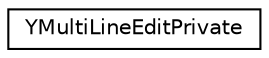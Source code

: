 digraph "Graphical Class Hierarchy"
{
 // LATEX_PDF_SIZE
  edge [fontname="Helvetica",fontsize="10",labelfontname="Helvetica",labelfontsize="10"];
  node [fontname="Helvetica",fontsize="10",shape=record];
  rankdir="LR";
  Node0 [label="YMultiLineEditPrivate",height=0.2,width=0.4,color="black", fillcolor="white", style="filled",URL="$structYMultiLineEditPrivate.html",tooltip=" "];
}
